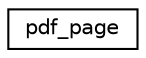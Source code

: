 digraph "Graphical Class Hierarchy"
{
 // LATEX_PDF_SIZE
  edge [fontname="Helvetica",fontsize="10",labelfontname="Helvetica",labelfontsize="10"];
  node [fontname="Helvetica",fontsize="10",shape=record];
  rankdir="LR";
  Node0 [label="pdf_page",height=0.2,width=0.4,color="black", fillcolor="white", style="filled",URL="$structpdf__page.html",tooltip=" "];
}
